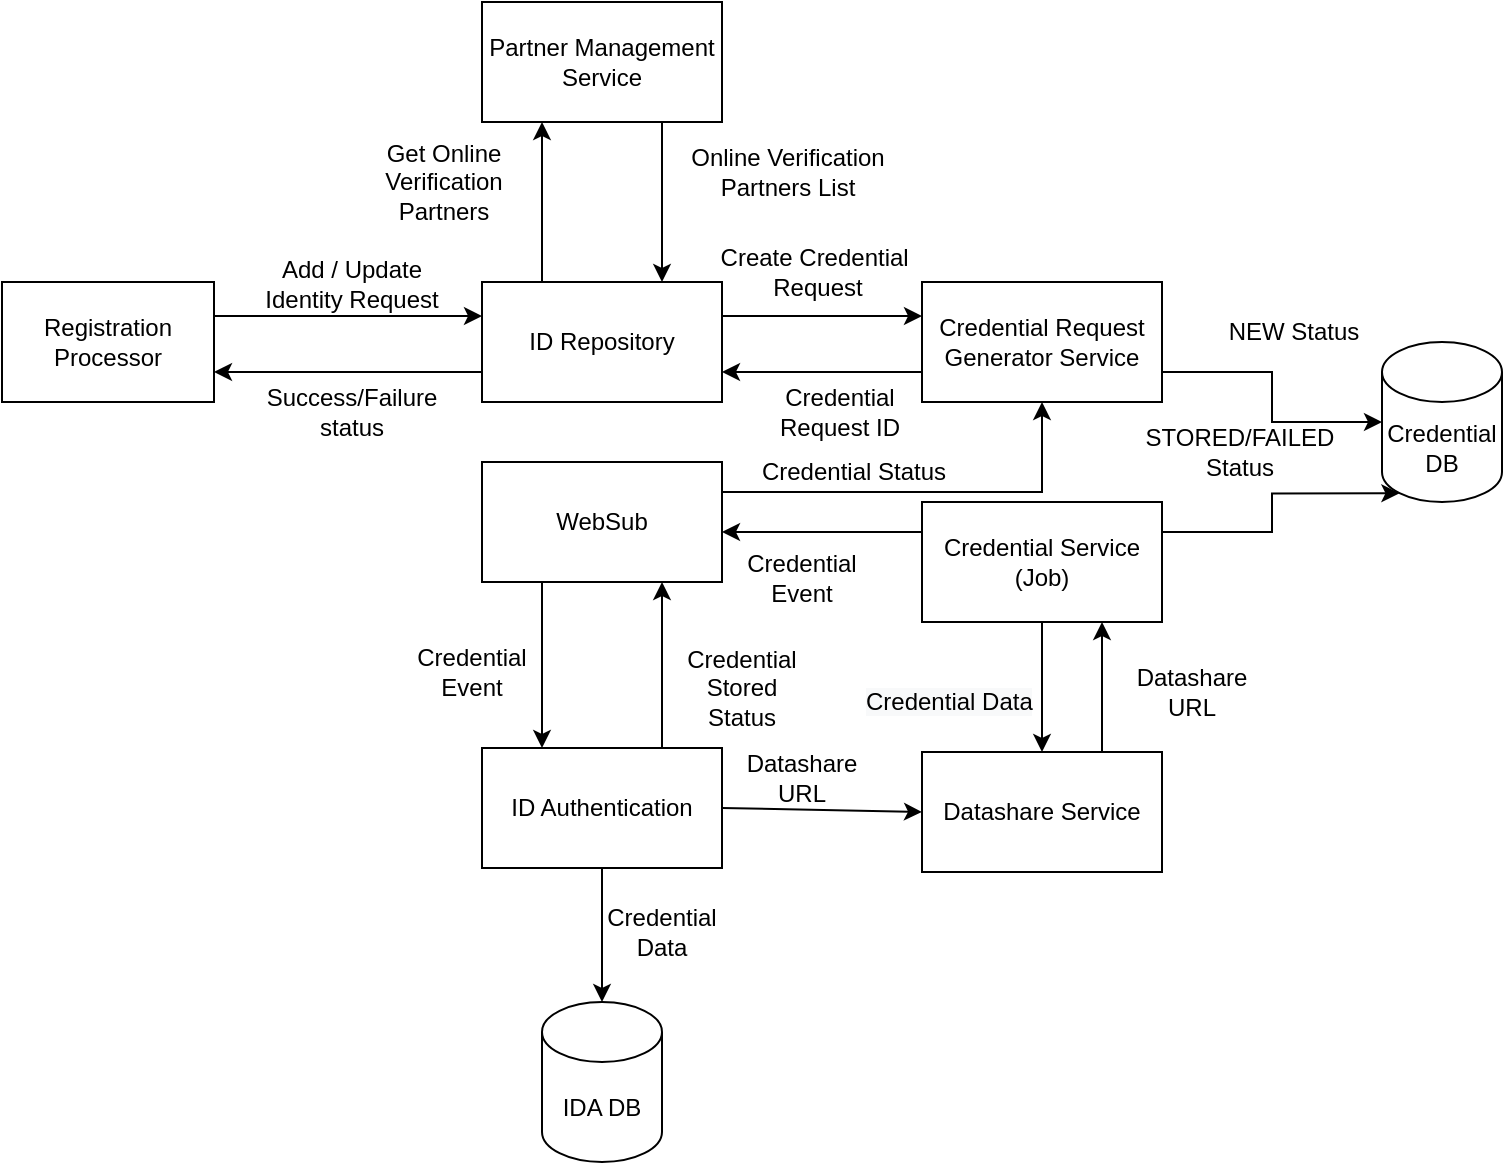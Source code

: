 <mxfile version="16.5.5" type="github">
  <diagram id="nsmT3PNoQU8JvnhOQlfl" name="Page-1">
    <mxGraphModel dx="768" dy="467" grid="1" gridSize="10" guides="1" tooltips="1" connect="1" arrows="1" fold="1" page="1" pageScale="1" pageWidth="827" pageHeight="1169" math="0" shadow="0">
      <root>
        <mxCell id="0" />
        <mxCell id="1" parent="0" />
        <mxCell id="MXWugfOjqB2NSdrZS_m6-11" style="edgeStyle=orthogonalEdgeStyle;rounded=0;orthogonalLoop=1;jettySize=auto;html=1;exitX=0.25;exitY=1;exitDx=0;exitDy=0;entryX=0.25;entryY=0;entryDx=0;entryDy=0;" parent="1" source="MXWugfOjqB2NSdrZS_m6-1" target="MXWugfOjqB2NSdrZS_m6-10" edge="1">
          <mxGeometry relative="1" as="geometry" />
        </mxCell>
        <mxCell id="zSmYZG-ffIdehZfoHpam-26" style="edgeStyle=orthogonalEdgeStyle;rounded=0;orthogonalLoop=1;jettySize=auto;html=1;exitX=1;exitY=0.25;exitDx=0;exitDy=0;" parent="1" source="MXWugfOjqB2NSdrZS_m6-1" target="MXWugfOjqB2NSdrZS_m6-8" edge="1">
          <mxGeometry relative="1" as="geometry" />
        </mxCell>
        <mxCell id="MXWugfOjqB2NSdrZS_m6-1" value="WebSub" style="rounded=0;whiteSpace=wrap;html=1;" parent="1" vertex="1">
          <mxGeometry x="280" y="250" width="120" height="60" as="geometry" />
        </mxCell>
        <mxCell id="MXWugfOjqB2NSdrZS_m6-3" value="Registration Processor" style="rounded=0;whiteSpace=wrap;html=1;" parent="1" vertex="1">
          <mxGeometry x="40" y="160" width="106" height="60" as="geometry" />
        </mxCell>
        <mxCell id="MXWugfOjqB2NSdrZS_m6-7" style="edgeStyle=orthogonalEdgeStyle;rounded=0;orthogonalLoop=1;jettySize=auto;html=1;exitX=1;exitY=0.5;exitDx=0;exitDy=0;" parent="1" edge="1">
          <mxGeometry relative="1" as="geometry">
            <mxPoint x="400" y="177" as="sourcePoint" />
            <mxPoint x="500" y="177" as="targetPoint" />
          </mxGeometry>
        </mxCell>
        <mxCell id="MXWugfOjqB2NSdrZS_m6-16" style="edgeStyle=orthogonalEdgeStyle;rounded=0;orthogonalLoop=1;jettySize=auto;html=1;exitX=0.25;exitY=0;exitDx=0;exitDy=0;entryX=0.25;entryY=1;entryDx=0;entryDy=0;" parent="1" source="MXWugfOjqB2NSdrZS_m6-4" target="MXWugfOjqB2NSdrZS_m6-15" edge="1">
          <mxGeometry relative="1" as="geometry" />
        </mxCell>
        <mxCell id="MXWugfOjqB2NSdrZS_m6-20" style="edgeStyle=orthogonalEdgeStyle;rounded=0;orthogonalLoop=1;jettySize=auto;html=1;exitX=0;exitY=0.75;exitDx=0;exitDy=0;entryX=1;entryY=0.75;entryDx=0;entryDy=0;" parent="1" source="MXWugfOjqB2NSdrZS_m6-4" target="MXWugfOjqB2NSdrZS_m6-3" edge="1">
          <mxGeometry relative="1" as="geometry" />
        </mxCell>
        <mxCell id="MXWugfOjqB2NSdrZS_m6-4" value="ID Repository" style="rounded=0;whiteSpace=wrap;html=1;" parent="1" vertex="1">
          <mxGeometry x="280" y="160" width="120" height="60" as="geometry" />
        </mxCell>
        <mxCell id="MXWugfOjqB2NSdrZS_m6-6" value="" style="endArrow=classic;html=1;rounded=0;exitX=1;exitY=0.5;exitDx=0;exitDy=0;" parent="1" edge="1">
          <mxGeometry width="50" height="50" relative="1" as="geometry">
            <mxPoint x="146" y="177" as="sourcePoint" />
            <mxPoint x="280" y="177" as="targetPoint" />
          </mxGeometry>
        </mxCell>
        <mxCell id="MXWugfOjqB2NSdrZS_m6-23" style="edgeStyle=orthogonalEdgeStyle;rounded=0;orthogonalLoop=1;jettySize=auto;html=1;exitX=0;exitY=0.75;exitDx=0;exitDy=0;entryX=1;entryY=0.75;entryDx=0;entryDy=0;" parent="1" source="MXWugfOjqB2NSdrZS_m6-8" target="MXWugfOjqB2NSdrZS_m6-4" edge="1">
          <mxGeometry relative="1" as="geometry" />
        </mxCell>
        <mxCell id="MXWugfOjqB2NSdrZS_m6-27" style="edgeStyle=orthogonalEdgeStyle;rounded=0;orthogonalLoop=1;jettySize=auto;html=1;exitX=1;exitY=0.75;exitDx=0;exitDy=0;" parent="1" source="MXWugfOjqB2NSdrZS_m6-8" target="MXWugfOjqB2NSdrZS_m6-26" edge="1">
          <mxGeometry relative="1" as="geometry" />
        </mxCell>
        <mxCell id="MXWugfOjqB2NSdrZS_m6-8" value="Credential Request Generator Service" style="rounded=0;whiteSpace=wrap;html=1;" parent="1" vertex="1">
          <mxGeometry x="500" y="160" width="120" height="60" as="geometry" />
        </mxCell>
        <mxCell id="MXWugfOjqB2NSdrZS_m6-28" style="edgeStyle=orthogonalEdgeStyle;rounded=0;orthogonalLoop=1;jettySize=auto;html=1;exitX=1;exitY=0.25;exitDx=0;exitDy=0;entryX=0.145;entryY=1;entryDx=0;entryDy=-4.35;entryPerimeter=0;" parent="1" source="MXWugfOjqB2NSdrZS_m6-9" target="MXWugfOjqB2NSdrZS_m6-26" edge="1">
          <mxGeometry relative="1" as="geometry" />
        </mxCell>
        <mxCell id="MXWugfOjqB2NSdrZS_m6-29" style="edgeStyle=orthogonalEdgeStyle;rounded=0;orthogonalLoop=1;jettySize=auto;html=1;exitX=0;exitY=0.25;exitDx=0;exitDy=0;" parent="1" source="MXWugfOjqB2NSdrZS_m6-9" target="MXWugfOjqB2NSdrZS_m6-1" edge="1">
          <mxGeometry relative="1" as="geometry">
            <Array as="points">
              <mxPoint x="430" y="285" />
              <mxPoint x="430" y="285" />
            </Array>
          </mxGeometry>
        </mxCell>
        <mxCell id="MXWugfOjqB2NSdrZS_m6-40" style="edgeStyle=orthogonalEdgeStyle;rounded=0;orthogonalLoop=1;jettySize=auto;html=1;exitX=0.5;exitY=1;exitDx=0;exitDy=0;entryX=0.5;entryY=0;entryDx=0;entryDy=0;" parent="1" source="MXWugfOjqB2NSdrZS_m6-9" target="MXWugfOjqB2NSdrZS_m6-39" edge="1">
          <mxGeometry relative="1" as="geometry" />
        </mxCell>
        <mxCell id="MXWugfOjqB2NSdrZS_m6-9" value="Credential Service (Job)" style="rounded=0;whiteSpace=wrap;html=1;" parent="1" vertex="1">
          <mxGeometry x="500" y="270" width="120" height="60" as="geometry" />
        </mxCell>
        <mxCell id="MXWugfOjqB2NSdrZS_m6-12" style="edgeStyle=orthogonalEdgeStyle;rounded=0;orthogonalLoop=1;jettySize=auto;html=1;exitX=0.75;exitY=0;exitDx=0;exitDy=0;entryX=0.75;entryY=1;entryDx=0;entryDy=0;" parent="1" source="MXWugfOjqB2NSdrZS_m6-10" target="MXWugfOjqB2NSdrZS_m6-1" edge="1">
          <mxGeometry relative="1" as="geometry" />
        </mxCell>
        <mxCell id="MXWugfOjqB2NSdrZS_m6-41" style="edgeStyle=orthogonalEdgeStyle;rounded=0;orthogonalLoop=1;jettySize=auto;html=1;exitX=0.5;exitY=1;exitDx=0;exitDy=0;entryX=0.5;entryY=0;entryDx=0;entryDy=0;entryPerimeter=0;" parent="1" source="MXWugfOjqB2NSdrZS_m6-10" target="MXWugfOjqB2NSdrZS_m6-25" edge="1">
          <mxGeometry relative="1" as="geometry">
            <mxPoint x="341" y="490" as="targetPoint" />
          </mxGeometry>
        </mxCell>
        <mxCell id="MXWugfOjqB2NSdrZS_m6-10" value="ID Authentication" style="rounded=0;whiteSpace=wrap;html=1;" parent="1" vertex="1">
          <mxGeometry x="280" y="393" width="120" height="60" as="geometry" />
        </mxCell>
        <mxCell id="MXWugfOjqB2NSdrZS_m6-13" value="Add / Update Identity Request" style="text;html=1;strokeColor=none;fillColor=none;align=center;verticalAlign=middle;whiteSpace=wrap;rounded=0;" parent="1" vertex="1">
          <mxGeometry x="170" y="146" width="90" height="30" as="geometry" />
        </mxCell>
        <mxCell id="MXWugfOjqB2NSdrZS_m6-18" style="edgeStyle=orthogonalEdgeStyle;rounded=0;orthogonalLoop=1;jettySize=auto;html=1;exitX=0.75;exitY=1;exitDx=0;exitDy=0;entryX=0.75;entryY=0;entryDx=0;entryDy=0;" parent="1" source="MXWugfOjqB2NSdrZS_m6-15" target="MXWugfOjqB2NSdrZS_m6-4" edge="1">
          <mxGeometry relative="1" as="geometry" />
        </mxCell>
        <mxCell id="MXWugfOjqB2NSdrZS_m6-15" value="Partner Management Service" style="rounded=0;whiteSpace=wrap;html=1;" parent="1" vertex="1">
          <mxGeometry x="280" y="20" width="120" height="60" as="geometry" />
        </mxCell>
        <mxCell id="MXWugfOjqB2NSdrZS_m6-17" value="Get Online Verification Partners" style="text;html=1;strokeColor=none;fillColor=none;align=center;verticalAlign=middle;whiteSpace=wrap;rounded=0;" parent="1" vertex="1">
          <mxGeometry x="211" y="95" width="100" height="30" as="geometry" />
        </mxCell>
        <mxCell id="MXWugfOjqB2NSdrZS_m6-19" value="Online Verification Partners List" style="text;html=1;strokeColor=none;fillColor=none;align=center;verticalAlign=middle;whiteSpace=wrap;rounded=0;" parent="1" vertex="1">
          <mxGeometry x="375" y="90" width="116" height="30" as="geometry" />
        </mxCell>
        <mxCell id="MXWugfOjqB2NSdrZS_m6-21" value="Success/Failure&lt;br&gt;status" style="text;html=1;strokeColor=none;fillColor=none;align=center;verticalAlign=middle;whiteSpace=wrap;rounded=0;" parent="1" vertex="1">
          <mxGeometry x="185" y="210" width="60" height="30" as="geometry" />
        </mxCell>
        <mxCell id="MXWugfOjqB2NSdrZS_m6-22" value="Create Credential&amp;nbsp;&lt;br&gt;Request" style="text;html=1;strokeColor=none;fillColor=none;align=center;verticalAlign=middle;whiteSpace=wrap;rounded=0;" parent="1" vertex="1">
          <mxGeometry x="390" y="140" width="116" height="30" as="geometry" />
        </mxCell>
        <mxCell id="MXWugfOjqB2NSdrZS_m6-24" value="Credential Request ID" style="text;html=1;strokeColor=none;fillColor=none;align=center;verticalAlign=middle;whiteSpace=wrap;rounded=0;" parent="1" vertex="1">
          <mxGeometry x="418" y="210" width="82" height="30" as="geometry" />
        </mxCell>
        <mxCell id="MXWugfOjqB2NSdrZS_m6-25" value="IDA DB" style="shape=cylinder3;whiteSpace=wrap;html=1;boundedLbl=1;backgroundOutline=1;size=15;" parent="1" vertex="1">
          <mxGeometry x="310" y="520" width="60" height="80" as="geometry" />
        </mxCell>
        <mxCell id="MXWugfOjqB2NSdrZS_m6-26" value="Credential DB" style="shape=cylinder3;whiteSpace=wrap;html=1;boundedLbl=1;backgroundOutline=1;size=15;" parent="1" vertex="1">
          <mxGeometry x="730" y="190" width="60" height="80" as="geometry" />
        </mxCell>
        <mxCell id="MXWugfOjqB2NSdrZS_m6-30" value="Credential Event" style="text;html=1;strokeColor=none;fillColor=none;align=center;verticalAlign=middle;whiteSpace=wrap;rounded=0;" parent="1" vertex="1">
          <mxGeometry x="410" y="293" width="60" height="30" as="geometry" />
        </mxCell>
        <mxCell id="MXWugfOjqB2NSdrZS_m6-31" value="Credential Event" style="text;html=1;strokeColor=none;fillColor=none;align=center;verticalAlign=middle;whiteSpace=wrap;rounded=0;" parent="1" vertex="1">
          <mxGeometry x="245" y="340" width="60" height="30" as="geometry" />
        </mxCell>
        <mxCell id="MXWugfOjqB2NSdrZS_m6-33" value="Credential Data" style="text;html=1;strokeColor=none;fillColor=none;align=center;verticalAlign=middle;whiteSpace=wrap;rounded=0;" parent="1" vertex="1">
          <mxGeometry x="340" y="470" width="60" height="30" as="geometry" />
        </mxCell>
        <mxCell id="MXWugfOjqB2NSdrZS_m6-34" value="Credential Stored Status" style="text;html=1;strokeColor=none;fillColor=none;align=center;verticalAlign=middle;whiteSpace=wrap;rounded=0;" parent="1" vertex="1">
          <mxGeometry x="380" y="348" width="60" height="30" as="geometry" />
        </mxCell>
        <mxCell id="MXWugfOjqB2NSdrZS_m6-42" style="edgeStyle=orthogonalEdgeStyle;rounded=0;orthogonalLoop=1;jettySize=auto;html=1;exitX=0.75;exitY=0;exitDx=0;exitDy=0;entryX=0.75;entryY=1;entryDx=0;entryDy=0;" parent="1" source="MXWugfOjqB2NSdrZS_m6-39" target="MXWugfOjqB2NSdrZS_m6-9" edge="1">
          <mxGeometry relative="1" as="geometry" />
        </mxCell>
        <mxCell id="MXWugfOjqB2NSdrZS_m6-39" value="Datashare Service" style="rounded=0;whiteSpace=wrap;html=1;" parent="1" vertex="1">
          <mxGeometry x="500" y="395" width="120" height="60" as="geometry" />
        </mxCell>
        <mxCell id="MXWugfOjqB2NSdrZS_m6-43" value="&lt;span style=&quot;color: rgb(0, 0, 0); font-family: helvetica; font-size: 12px; font-style: normal; font-weight: 400; letter-spacing: normal; text-align: center; text-indent: 0px; text-transform: none; word-spacing: 0px; background-color: rgb(248, 249, 250); display: inline; float: none;&quot;&gt;Credential Data&lt;/span&gt;" style="text;whiteSpace=wrap;html=1;" parent="1" vertex="1">
          <mxGeometry x="470" y="356" width="110" height="30" as="geometry" />
        </mxCell>
        <mxCell id="MXWugfOjqB2NSdrZS_m6-44" value="Datashare URL" style="text;html=1;strokeColor=none;fillColor=none;align=center;verticalAlign=middle;whiteSpace=wrap;rounded=0;" parent="1" vertex="1">
          <mxGeometry x="600" y="350" width="70" height="30" as="geometry" />
        </mxCell>
        <mxCell id="MXWugfOjqB2NSdrZS_m6-46" value="Datashare URL" style="text;html=1;strokeColor=none;fillColor=none;align=center;verticalAlign=middle;whiteSpace=wrap;rounded=0;" parent="1" vertex="1">
          <mxGeometry x="400" y="395" width="80" height="25" as="geometry" />
        </mxCell>
        <mxCell id="zSmYZG-ffIdehZfoHpam-28" value="Credential Status" style="text;html=1;strokeColor=none;fillColor=none;align=center;verticalAlign=middle;whiteSpace=wrap;rounded=0;" parent="1" vertex="1">
          <mxGeometry x="410" y="240" width="112" height="30" as="geometry" />
        </mxCell>
        <mxCell id="zSmYZG-ffIdehZfoHpam-30" value="NEW Status" style="text;html=1;strokeColor=none;fillColor=none;align=center;verticalAlign=middle;whiteSpace=wrap;rounded=0;" parent="1" vertex="1">
          <mxGeometry x="630" y="170" width="112" height="30" as="geometry" />
        </mxCell>
        <mxCell id="zSmYZG-ffIdehZfoHpam-31" value="STORED/FAILED Status" style="text;html=1;strokeColor=none;fillColor=none;align=center;verticalAlign=middle;whiteSpace=wrap;rounded=0;" parent="1" vertex="1">
          <mxGeometry x="603" y="230" width="112" height="30" as="geometry" />
        </mxCell>
        <mxCell id="aa3PGpP8SuI-3-ekWRJi-3" value="" style="endArrow=classic;html=1;rounded=0;entryX=0;entryY=0.5;entryDx=0;entryDy=0;exitX=1;exitY=0.5;exitDx=0;exitDy=0;" edge="1" parent="1" source="MXWugfOjqB2NSdrZS_m6-10" target="MXWugfOjqB2NSdrZS_m6-39">
          <mxGeometry width="50" height="50" relative="1" as="geometry">
            <mxPoint x="370" y="370" as="sourcePoint" />
            <mxPoint x="420" y="320" as="targetPoint" />
          </mxGeometry>
        </mxCell>
      </root>
    </mxGraphModel>
  </diagram>
</mxfile>
